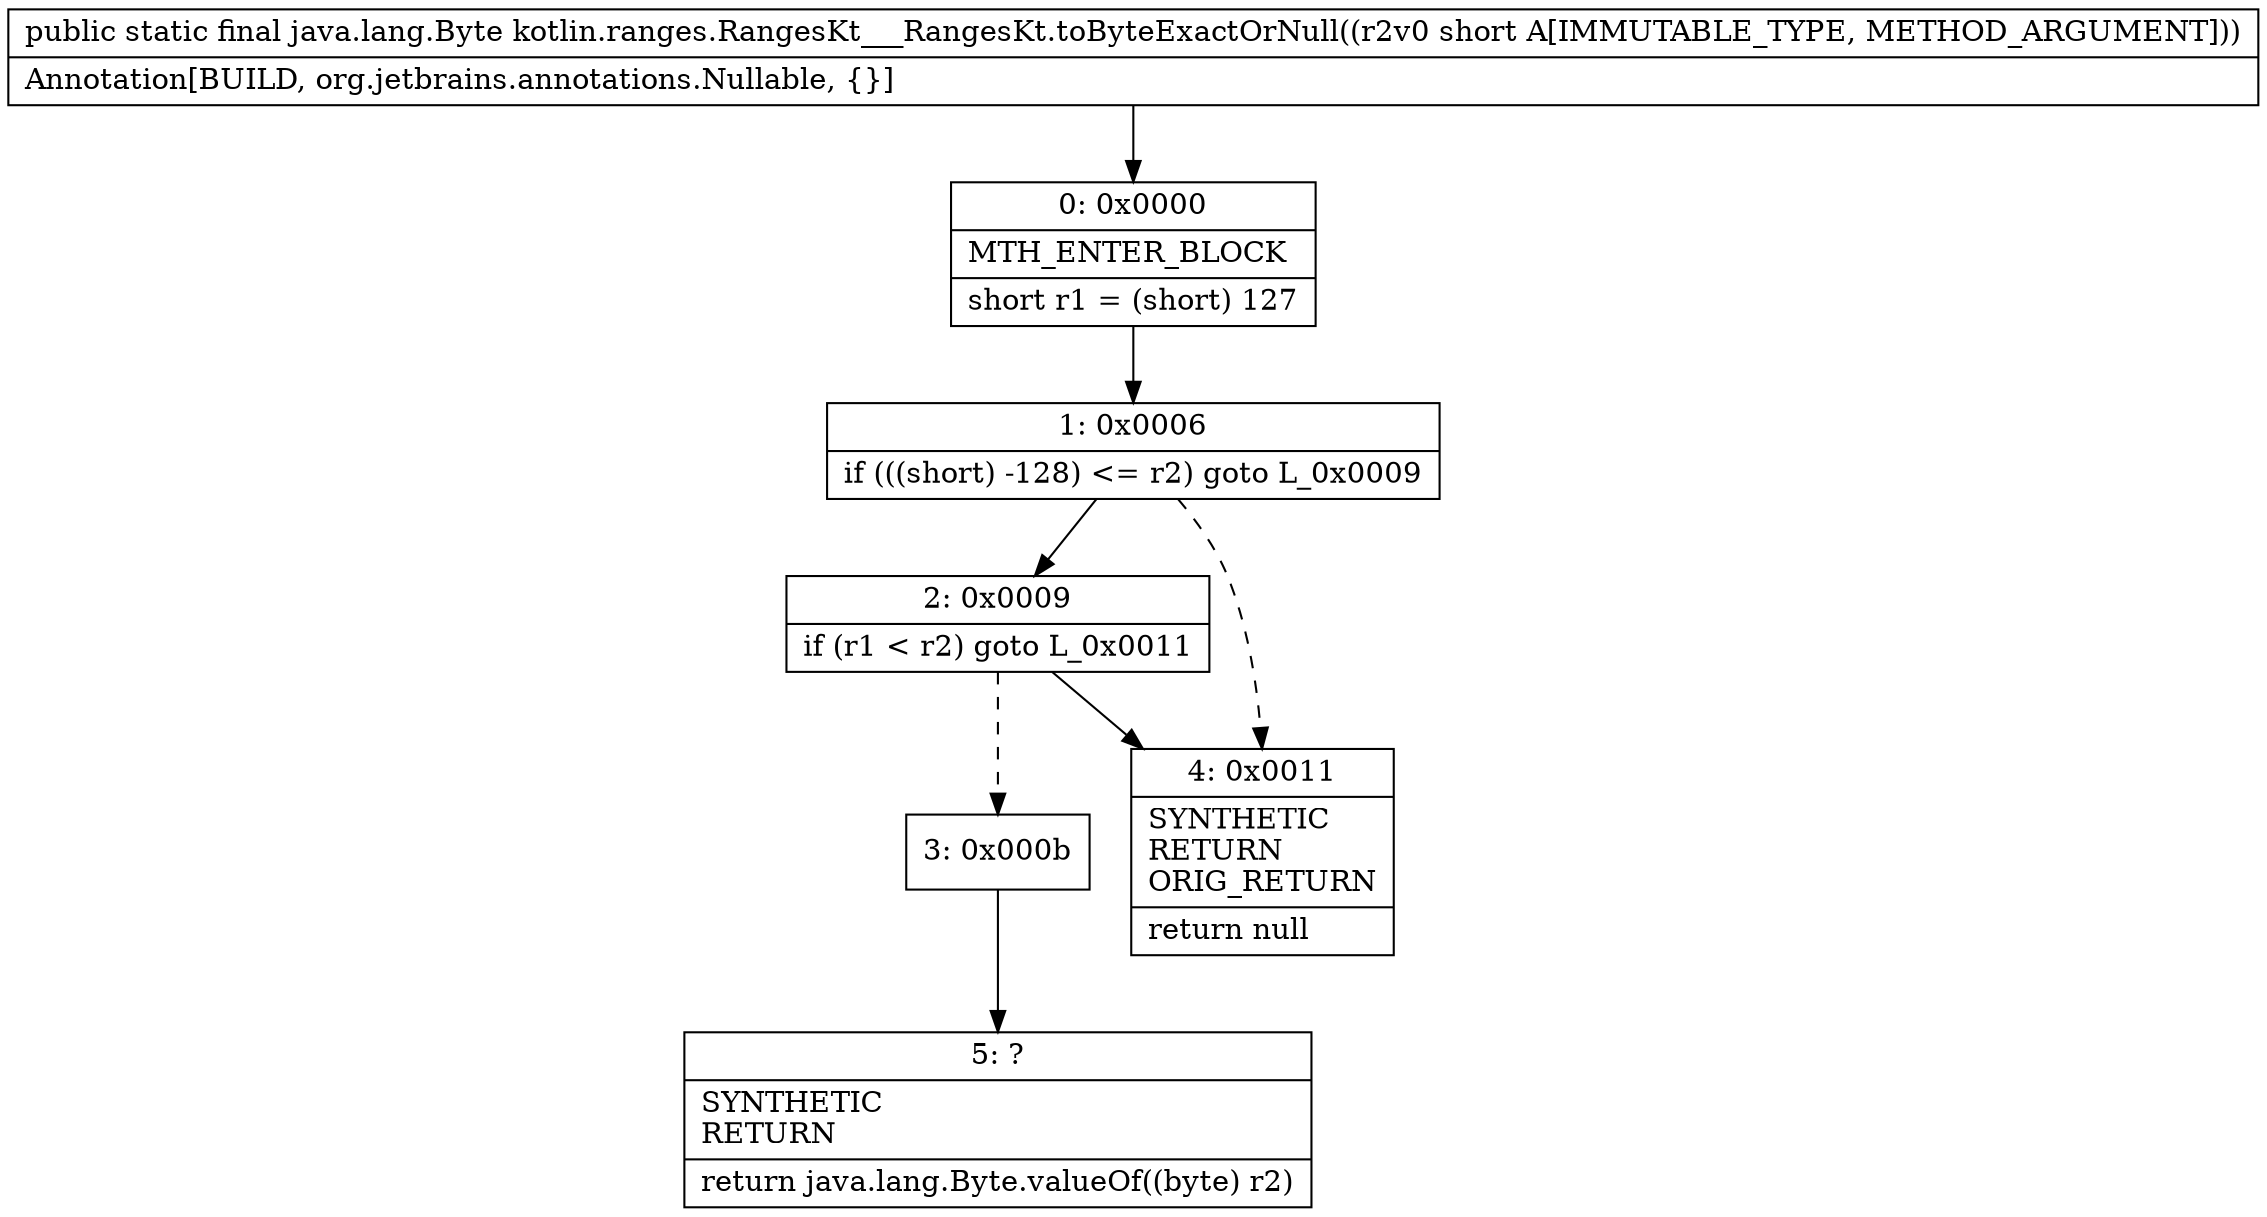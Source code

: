 digraph "CFG forkotlin.ranges.RangesKt___RangesKt.toByteExactOrNull(S)Ljava\/lang\/Byte;" {
Node_0 [shape=record,label="{0\:\ 0x0000|MTH_ENTER_BLOCK\l|short r1 = (short) 127\l}"];
Node_1 [shape=record,label="{1\:\ 0x0006|if (((short) \-128) \<= r2) goto L_0x0009\l}"];
Node_2 [shape=record,label="{2\:\ 0x0009|if (r1 \< r2) goto L_0x0011\l}"];
Node_3 [shape=record,label="{3\:\ 0x000b}"];
Node_4 [shape=record,label="{4\:\ 0x0011|SYNTHETIC\lRETURN\lORIG_RETURN\l|return null\l}"];
Node_5 [shape=record,label="{5\:\ ?|SYNTHETIC\lRETURN\l|return java.lang.Byte.valueOf((byte) r2)\l}"];
MethodNode[shape=record,label="{public static final java.lang.Byte kotlin.ranges.RangesKt___RangesKt.toByteExactOrNull((r2v0 short A[IMMUTABLE_TYPE, METHOD_ARGUMENT]))  | Annotation[BUILD, org.jetbrains.annotations.Nullable, \{\}]\l}"];
MethodNode -> Node_0;
Node_0 -> Node_1;
Node_1 -> Node_2;
Node_1 -> Node_4[style=dashed];
Node_2 -> Node_3[style=dashed];
Node_2 -> Node_4;
Node_3 -> Node_5;
}


